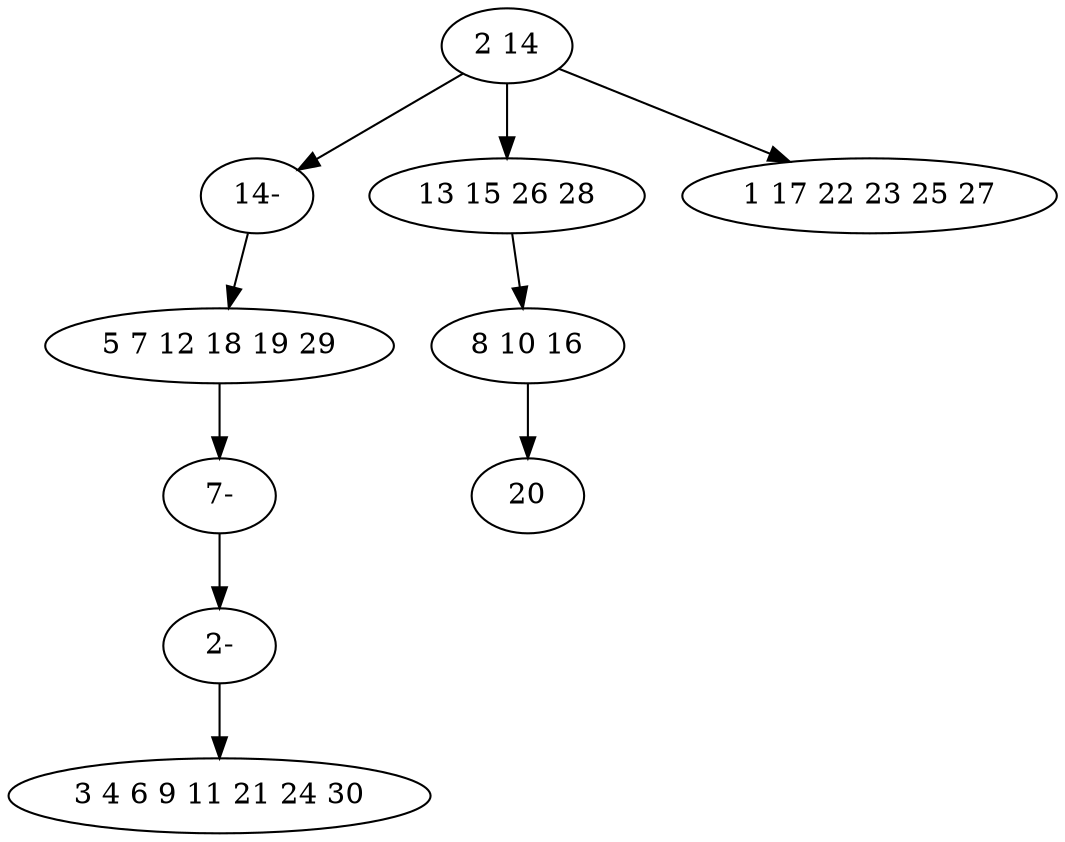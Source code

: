 digraph true_tree {
	"0" -> "9"
	"0" -> "2"
	"2" -> "3"
	"1" -> "7"
	"3" -> "5"
	"0" -> "6"
	"7" -> "8"
	"8" -> "4"
	"9" -> "1"
	"0" [label="2 14"];
	"1" [label="5 7 12 18 19 29"];
	"2" [label="13 15 26 28"];
	"3" [label="8 10 16"];
	"4" [label="3 4 6 9 11 21 24 30"];
	"5" [label="20"];
	"6" [label="1 17 22 23 25 27"];
	"7" [label="7-"];
	"8" [label="2-"];
	"9" [label="14-"];
}
